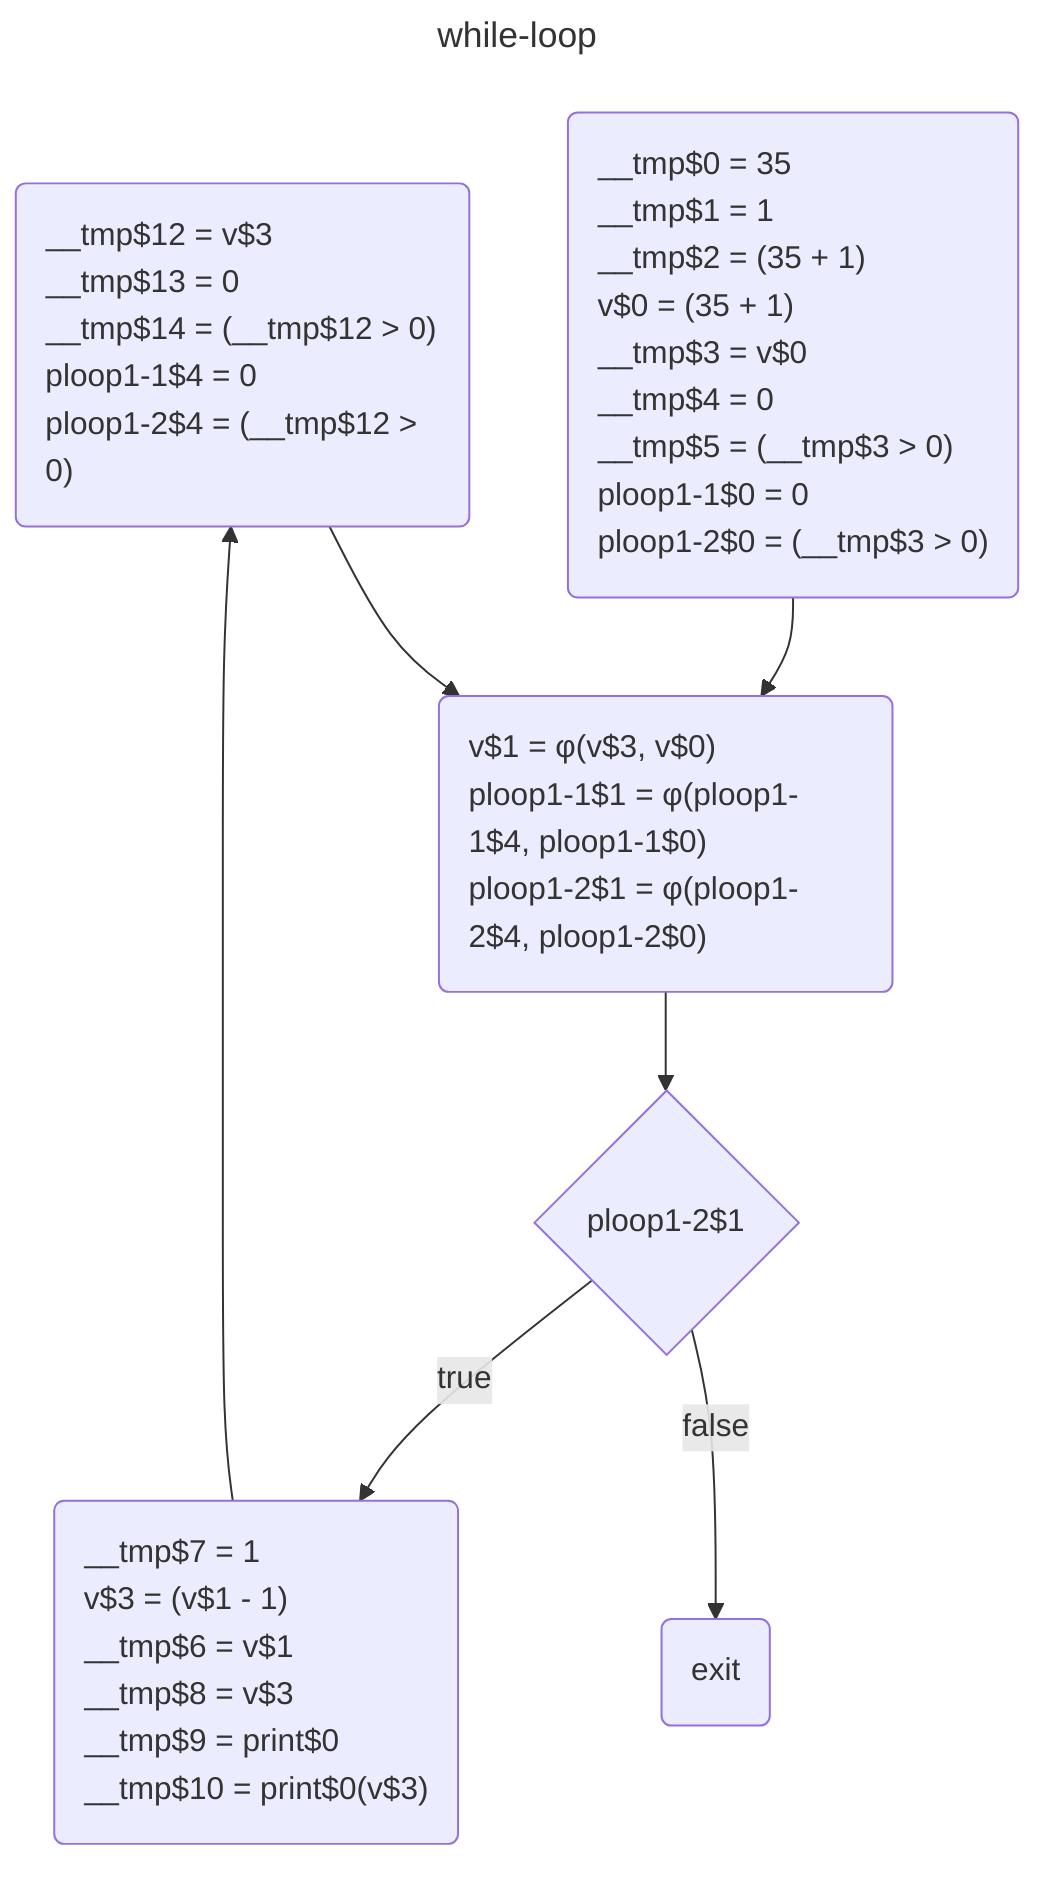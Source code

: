 ---
title: while-loop
---
flowchart TD
	null$28("__tmp$12 = v$3<br>__tmp$13 = 0<br>__tmp$14 = (__tmp$12 > 0)<br>ploop1-1$4 = 0<br>ploop1-2$4 = (__tmp$12 > 0)"):::defstyle
	cond$26{"ploop1-2$1"}:::defstyle
	entry$24("__tmp$0 = 35<br>__tmp$1 = 1<br>__tmp$2 = (35 + 1)<br>v$0 = (35 + 1)<br>__tmp$3 = v$0<br>__tmp$4 = 0<br>__tmp$5 = (__tmp$3 > 0)<br>ploop1-1$0 = 0<br>ploop1-2$0 = (__tmp$3 > 0)"):::defstyle
	while_body$27("__tmp$7 = 1<br>v$3 = (v$1 - 1)<br>__tmp$6 = v$1<br>__tmp$8 = v$3<br>__tmp$9 = print$0<br>__tmp$10 = print$0(v$3)"):::defstyle
	while_start$25("v$1 = φ(v$3, v$0)<br>ploop1-1$1 = φ(ploop1-1$4, ploop1-1$0)<br>ploop1-2$1 = φ(ploop1-2$4, ploop1-2$0)"):::defstyle
	while_exit$29("exit"):::defstyle
	while_start$25 -->  cond$26
	cond$26 --> |"true"| while_body$27
	cond$26 --> |"false"| while_exit$29
	entry$24 -->  while_start$25
	null$28 -->  while_start$25
	while_body$27 -->  null$28
classDef defstyle text-align: left;